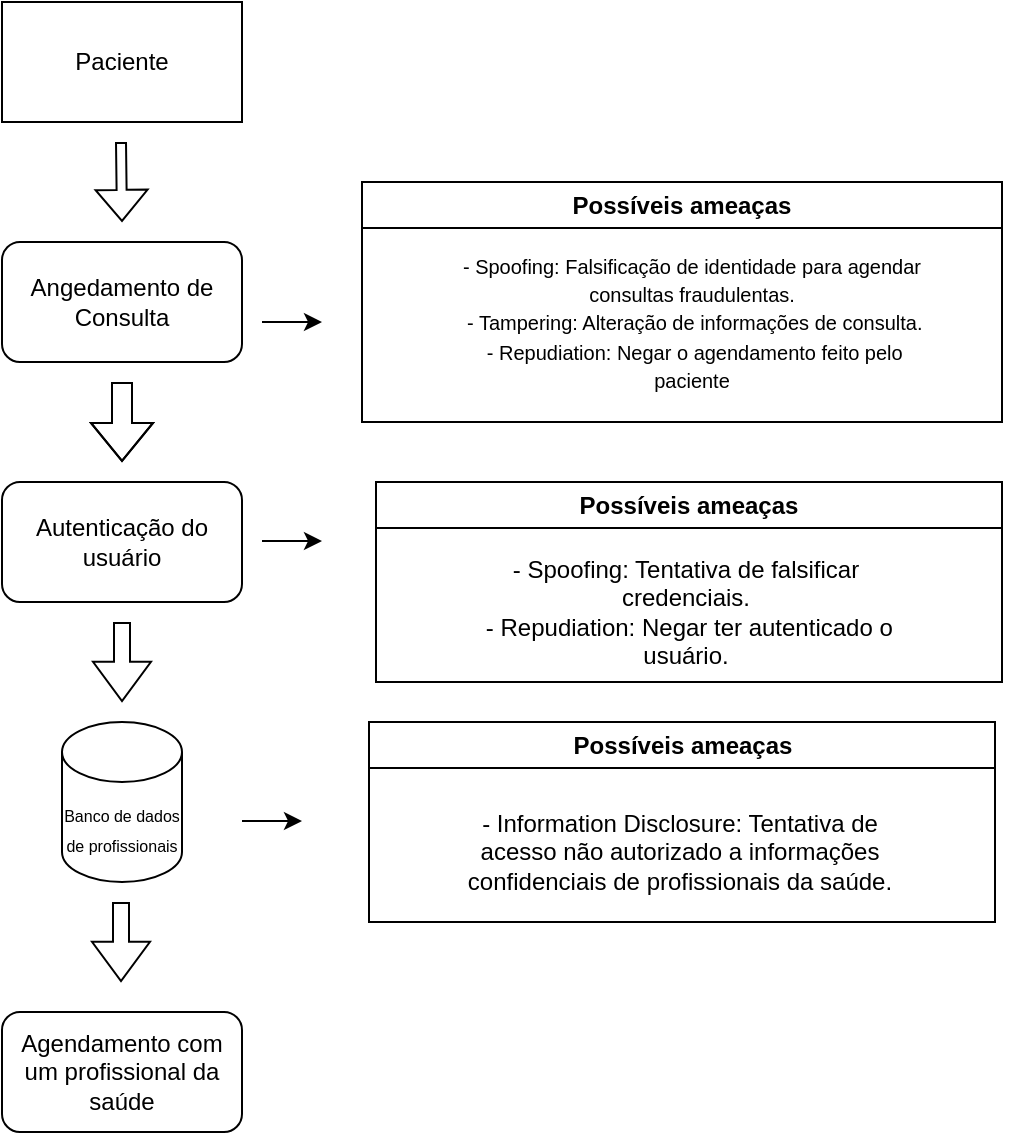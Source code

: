 <mxfile version="22.1.7" type="github">
  <diagram name="Página-1" id="nJQha7mO2c_bVjE5gBYJ">
    <mxGraphModel dx="1050" dy="566" grid="1" gridSize="10" guides="1" tooltips="1" connect="1" arrows="1" fold="1" page="1" pageScale="1" pageWidth="827" pageHeight="1169" math="0" shadow="0">
      <root>
        <mxCell id="0" />
        <mxCell id="1" parent="0" />
        <mxCell id="gDViUDy701-1FW2TxERx-2" value="" style="shape=flexArrow;endArrow=classic;html=1;rounded=0;width=5;endSize=4.85;" edge="1" parent="1">
          <mxGeometry width="50" height="50" relative="1" as="geometry">
            <mxPoint x="379.5" y="90" as="sourcePoint" />
            <mxPoint x="380" y="130" as="targetPoint" />
          </mxGeometry>
        </mxCell>
        <mxCell id="gDViUDy701-1FW2TxERx-6" value="Paciente" style="rounded=0;whiteSpace=wrap;html=1;" vertex="1" parent="1">
          <mxGeometry x="320" y="20" width="120" height="60" as="geometry" />
        </mxCell>
        <mxCell id="gDViUDy701-1FW2TxERx-7" value="Angedamento de Consulta" style="rounded=1;whiteSpace=wrap;html=1;" vertex="1" parent="1">
          <mxGeometry x="320" y="140" width="120" height="60" as="geometry" />
        </mxCell>
        <mxCell id="gDViUDy701-1FW2TxERx-8" value="" style="shape=flexArrow;endArrow=classic;html=1;rounded=0;" edge="1" parent="1">
          <mxGeometry width="50" height="50" relative="1" as="geometry">
            <mxPoint x="380" y="210" as="sourcePoint" />
            <mxPoint x="380" y="250" as="targetPoint" />
          </mxGeometry>
        </mxCell>
        <mxCell id="gDViUDy701-1FW2TxERx-9" value="Autenticação do usuário" style="rounded=1;whiteSpace=wrap;html=1;" vertex="1" parent="1">
          <mxGeometry x="320" y="260" width="120" height="60" as="geometry" />
        </mxCell>
        <mxCell id="gDViUDy701-1FW2TxERx-11" value="" style="shape=flexArrow;endArrow=classic;html=1;rounded=0;" edge="1" parent="1">
          <mxGeometry width="50" height="50" relative="1" as="geometry">
            <mxPoint x="380" y="210" as="sourcePoint" />
            <mxPoint x="380" y="250" as="targetPoint" />
          </mxGeometry>
        </mxCell>
        <mxCell id="gDViUDy701-1FW2TxERx-14" value="" style="shape=flexArrow;endArrow=classic;html=1;rounded=0;width=8;endSize=6.2;" edge="1" parent="1">
          <mxGeometry width="50" height="50" relative="1" as="geometry">
            <mxPoint x="380" y="330" as="sourcePoint" />
            <mxPoint x="380" y="370" as="targetPoint" />
          </mxGeometry>
        </mxCell>
        <mxCell id="gDViUDy701-1FW2TxERx-16" value="&lt;font style=&quot;font-size: 8px;&quot;&gt;Banco de dados de profissionais&lt;/font&gt;" style="shape=cylinder3;whiteSpace=wrap;html=1;boundedLbl=1;backgroundOutline=1;size=15;" vertex="1" parent="1">
          <mxGeometry x="350" y="380" width="60" height="80" as="geometry" />
        </mxCell>
        <mxCell id="gDViUDy701-1FW2TxERx-17" value="" style="shape=flexArrow;endArrow=classic;html=1;rounded=0;width=8;endSize=6.2;" edge="1" parent="1">
          <mxGeometry width="50" height="50" relative="1" as="geometry">
            <mxPoint x="379.5" y="470" as="sourcePoint" />
            <mxPoint x="379.5" y="510" as="targetPoint" />
          </mxGeometry>
        </mxCell>
        <mxCell id="gDViUDy701-1FW2TxERx-18" value="Agendamento com um profissional da saúde" style="rounded=1;whiteSpace=wrap;html=1;" vertex="1" parent="1">
          <mxGeometry x="320" y="525" width="120" height="60" as="geometry" />
        </mxCell>
        <mxCell id="gDViUDy701-1FW2TxERx-20" value="" style="endArrow=classic;html=1;rounded=0;" edge="1" parent="1">
          <mxGeometry width="50" height="50" relative="1" as="geometry">
            <mxPoint x="450" y="180" as="sourcePoint" />
            <mxPoint x="480" y="180" as="targetPoint" />
          </mxGeometry>
        </mxCell>
        <mxCell id="gDViUDy701-1FW2TxERx-29" style="edgeStyle=orthogonalEdgeStyle;rounded=0;orthogonalLoop=1;jettySize=auto;html=1;exitX=1;exitY=0.75;exitDx=0;exitDy=0;" edge="1" parent="1" source="gDViUDy701-1FW2TxERx-21">
          <mxGeometry relative="1" as="geometry">
            <mxPoint x="820" y="200" as="targetPoint" />
          </mxGeometry>
        </mxCell>
        <mxCell id="gDViUDy701-1FW2TxERx-21" value="Possíveis ameaças" style="swimlane;whiteSpace=wrap;html=1;" vertex="1" parent="1">
          <mxGeometry x="500" y="110" width="320" height="120" as="geometry" />
        </mxCell>
        <mxCell id="gDViUDy701-1FW2TxERx-28" value="&lt;font style=&quot;font-size: 10px;&quot;&gt;- Spoofing: Falsificação de identidade para agendar consultas fraudulentas.&lt;br&gt;&amp;nbsp;- Tampering: Alteração de informações de consulta.&lt;br&gt;&amp;nbsp;- Repudiation: Negar o agendamento feito pelo paciente&lt;/font&gt;" style="text;html=1;strokeColor=none;fillColor=none;align=center;verticalAlign=middle;whiteSpace=wrap;rounded=0;" vertex="1" parent="gDViUDy701-1FW2TxERx-21">
          <mxGeometry x="40" y="30" width="250" height="80" as="geometry" />
        </mxCell>
        <mxCell id="gDViUDy701-1FW2TxERx-30" value="Possíveis ameaças" style="swimlane;whiteSpace=wrap;html=1;" vertex="1" parent="1">
          <mxGeometry x="507" y="260" width="313" height="100" as="geometry" />
        </mxCell>
        <mxCell id="gDViUDy701-1FW2TxERx-31" value="- Spoofing: Tentativa de falsificar credenciais.&lt;br&gt;&amp;nbsp;- Repudiation: Negar ter autenticado o usuário." style="text;html=1;strokeColor=none;fillColor=none;align=center;verticalAlign=middle;whiteSpace=wrap;rounded=0;" vertex="1" parent="gDViUDy701-1FW2TxERx-30">
          <mxGeometry x="40" y="30" width="230" height="70" as="geometry" />
        </mxCell>
        <mxCell id="gDViUDy701-1FW2TxERx-32" value="" style="endArrow=classic;html=1;rounded=0;" edge="1" parent="1">
          <mxGeometry width="50" height="50" relative="1" as="geometry">
            <mxPoint x="450" y="289.5" as="sourcePoint" />
            <mxPoint x="480" y="289.5" as="targetPoint" />
          </mxGeometry>
        </mxCell>
        <mxCell id="gDViUDy701-1FW2TxERx-33" value="Possíveis ameaças" style="swimlane;whiteSpace=wrap;html=1;" vertex="1" parent="1">
          <mxGeometry x="503.5" y="380" width="313" height="100" as="geometry" />
        </mxCell>
        <mxCell id="gDViUDy701-1FW2TxERx-34" value="- Information Disclosure: Tentativa de acesso não autorizado a informações confidenciais de profissionais da saúde." style="text;html=1;strokeColor=none;fillColor=none;align=center;verticalAlign=middle;whiteSpace=wrap;rounded=0;" vertex="1" parent="gDViUDy701-1FW2TxERx-33">
          <mxGeometry x="40" y="30" width="230" height="70" as="geometry" />
        </mxCell>
        <mxCell id="gDViUDy701-1FW2TxERx-35" value="" style="endArrow=classic;html=1;rounded=0;" edge="1" parent="1">
          <mxGeometry width="50" height="50" relative="1" as="geometry">
            <mxPoint x="440" y="429.5" as="sourcePoint" />
            <mxPoint x="470" y="429.5" as="targetPoint" />
          </mxGeometry>
        </mxCell>
      </root>
    </mxGraphModel>
  </diagram>
</mxfile>

